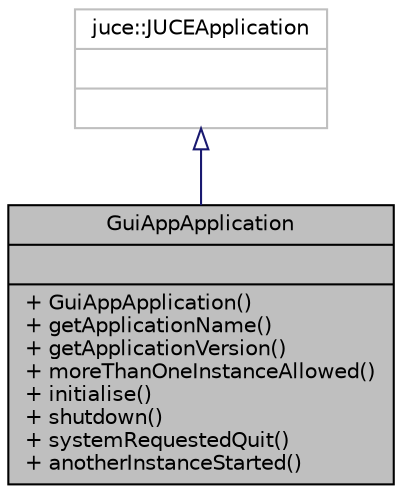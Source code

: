 digraph "GuiAppApplication"
{
 // LATEX_PDF_SIZE
  bgcolor="transparent";
  edge [fontname="Helvetica",fontsize="10",labelfontname="Helvetica",labelfontsize="10"];
  node [fontname="Helvetica",fontsize="10",shape=record];
  Node1 [label="{GuiAppApplication\n||+ GuiAppApplication()\l+ getApplicationName()\l+ getApplicationVersion()\l+ moreThanOneInstanceAllowed()\l+ initialise()\l+ shutdown()\l+ systemRequestedQuit()\l+ anotherInstanceStarted()\l}",height=0.2,width=0.4,color="black", fillcolor="grey75", style="filled", fontcolor="black",tooltip=" "];
  Node2 -> Node1 [dir="back",color="midnightblue",fontsize="10",style="solid",arrowtail="onormal"];
  Node2 [label="{juce::JUCEApplication\n||}",height=0.2,width=0.4,color="grey75",tooltip=" "];
}
